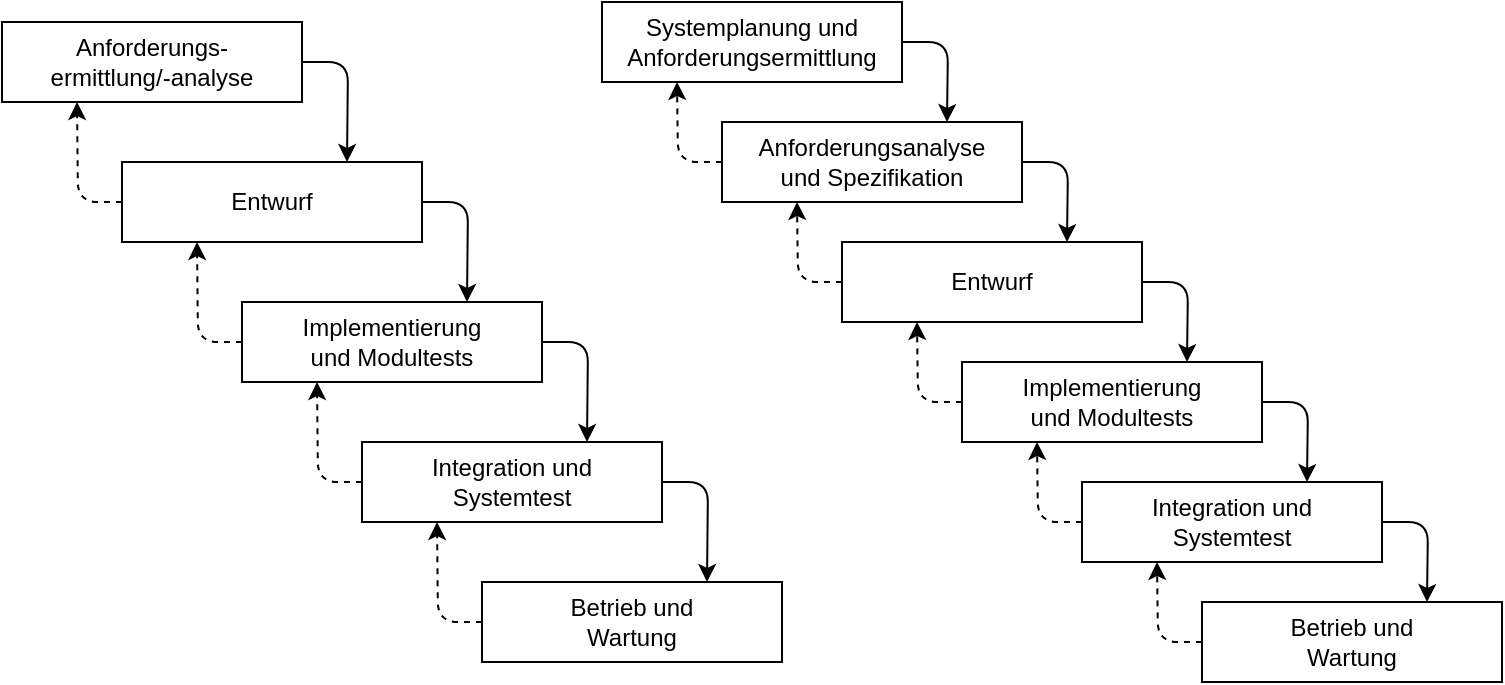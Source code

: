 <mxfile version="13.9.9" type="device"><diagram id="Bav0HayxuS8BjyzGA6vg" name="Seite-1"><mxGraphModel dx="1086" dy="637" grid="1" gridSize="10" guides="1" tooltips="1" connect="1" arrows="1" fold="1" page="1" pageScale="1" pageWidth="1169" pageHeight="827" math="0" shadow="0"><root><mxCell id="0"/><mxCell id="1" parent="0"/><mxCell id="aphpQn1tmGVZDQXE6eR_-2" value="Anforderungs-&lt;br&gt;ermittlung/-analyse" style="rounded=0;whiteSpace=wrap;html=1;" parent="1" vertex="1"><mxGeometry x="80" y="50" width="150" height="40" as="geometry"/></mxCell><mxCell id="aphpQn1tmGVZDQXE6eR_-3" value="Entwurf" style="rounded=0;whiteSpace=wrap;html=1;" parent="1" vertex="1"><mxGeometry x="140" y="120" width="150" height="40" as="geometry"/></mxCell><mxCell id="aphpQn1tmGVZDQXE6eR_-4" value="Implementierung&lt;br&gt;und Modultests" style="rounded=0;whiteSpace=wrap;html=1;" parent="1" vertex="1"><mxGeometry x="200" y="190" width="150" height="40" as="geometry"/></mxCell><mxCell id="aphpQn1tmGVZDQXE6eR_-5" value="Integration und&lt;br&gt;Systemtest" style="rounded=0;whiteSpace=wrap;html=1;" parent="1" vertex="1"><mxGeometry x="260" y="260" width="150" height="40" as="geometry"/></mxCell><mxCell id="aphpQn1tmGVZDQXE6eR_-6" value="Betrieb und &lt;br&gt;Wartung" style="rounded=0;whiteSpace=wrap;html=1;" parent="1" vertex="1"><mxGeometry x="320" y="330" width="150" height="40" as="geometry"/></mxCell><mxCell id="aphpQn1tmGVZDQXE6eR_-8" value="" style="endArrow=classic;html=1;entryX=0.75;entryY=0;entryDx=0;entryDy=0;exitX=1;exitY=0.5;exitDx=0;exitDy=0;" parent="1" source="aphpQn1tmGVZDQXE6eR_-2" target="aphpQn1tmGVZDQXE6eR_-3" edge="1"><mxGeometry width="50" height="50" relative="1" as="geometry"><mxPoint x="290" y="40" as="sourcePoint"/><mxPoint x="275" y="110" as="targetPoint"/><Array as="points"><mxPoint x="253" y="70"/></Array></mxGeometry></mxCell><mxCell id="aphpQn1tmGVZDQXE6eR_-9" value="" style="endArrow=classic;html=1;exitX=1;exitY=0.5;exitDx=0;exitDy=0;entryX=0.75;entryY=0;entryDx=0;entryDy=0;" parent="1" source="aphpQn1tmGVZDQXE6eR_-5" target="aphpQn1tmGVZDQXE6eR_-6" edge="1"><mxGeometry width="50" height="50" relative="1" as="geometry"><mxPoint x="290" y="30" as="sourcePoint"/><mxPoint x="315" y="70" as="targetPoint"/><Array as="points"><mxPoint x="433" y="280"/></Array></mxGeometry></mxCell><mxCell id="aphpQn1tmGVZDQXE6eR_-10" value="" style="endArrow=classic;html=1;exitX=1;exitY=0.5;exitDx=0;exitDy=0;entryX=0.75;entryY=0;entryDx=0;entryDy=0;" parent="1" source="aphpQn1tmGVZDQXE6eR_-3" target="aphpQn1tmGVZDQXE6eR_-4" edge="1"><mxGeometry width="50" height="50" relative="1" as="geometry"><mxPoint x="380" y="100" as="sourcePoint"/><mxPoint x="400" y="150" as="targetPoint"/><Array as="points"><mxPoint x="313" y="140"/></Array></mxGeometry></mxCell><mxCell id="aphpQn1tmGVZDQXE6eR_-11" value="" style="endArrow=classic;html=1;exitX=1;exitY=0.5;exitDx=0;exitDy=0;entryX=0.75;entryY=0;entryDx=0;entryDy=0;" parent="1" source="aphpQn1tmGVZDQXE6eR_-4" target="aphpQn1tmGVZDQXE6eR_-5" edge="1"><mxGeometry width="50" height="50" relative="1" as="geometry"><mxPoint x="490" y="140" as="sourcePoint"/><mxPoint x="390" y="190" as="targetPoint"/><Array as="points"><mxPoint x="373" y="210"/></Array></mxGeometry></mxCell><mxCell id="aphpQn1tmGVZDQXE6eR_-13" value="" style="endArrow=classic;html=1;dashed=1;entryX=0.25;entryY=1;entryDx=0;entryDy=0;exitX=0;exitY=0.5;exitDx=0;exitDy=0;" parent="1" source="aphpQn1tmGVZDQXE6eR_-3" target="aphpQn1tmGVZDQXE6eR_-2" edge="1"><mxGeometry width="50" height="50" relative="1" as="geometry"><mxPoint x="350" y="180" as="sourcePoint"/><mxPoint x="400" y="130" as="targetPoint"/><Array as="points"><mxPoint x="118" y="140"/></Array></mxGeometry></mxCell><mxCell id="aphpQn1tmGVZDQXE6eR_-14" value="" style="endArrow=classic;html=1;dashed=1;exitX=0;exitY=0.5;exitDx=0;exitDy=0;entryX=0.25;entryY=1;entryDx=0;entryDy=0;" parent="1" source="aphpQn1tmGVZDQXE6eR_-4" target="aphpQn1tmGVZDQXE6eR_-3" edge="1"><mxGeometry width="50" height="50" relative="1" as="geometry"><mxPoint x="130" y="180" as="sourcePoint"/><mxPoint x="180" y="130" as="targetPoint"/><Array as="points"><mxPoint x="178" y="210"/></Array></mxGeometry></mxCell><mxCell id="aphpQn1tmGVZDQXE6eR_-15" value="" style="endArrow=classic;html=1;dashed=1;entryX=0.25;entryY=1;entryDx=0;entryDy=0;exitX=0;exitY=0.5;exitDx=0;exitDy=0;" parent="1" source="aphpQn1tmGVZDQXE6eR_-5" target="aphpQn1tmGVZDQXE6eR_-4" edge="1"><mxGeometry width="50" height="50" relative="1" as="geometry"><mxPoint x="130" y="180" as="sourcePoint"/><mxPoint x="180" y="130" as="targetPoint"/><Array as="points"><mxPoint x="238" y="280"/></Array></mxGeometry></mxCell><mxCell id="aphpQn1tmGVZDQXE6eR_-16" value="" style="endArrow=classic;html=1;dashed=1;exitX=0;exitY=0.5;exitDx=0;exitDy=0;entryX=0.25;entryY=1;entryDx=0;entryDy=0;" parent="1" source="aphpQn1tmGVZDQXE6eR_-6" target="aphpQn1tmGVZDQXE6eR_-5" edge="1"><mxGeometry width="50" height="50" relative="1" as="geometry"><mxPoint x="370" y="260" as="sourcePoint"/><mxPoint x="420" y="210" as="targetPoint"/><Array as="points"><mxPoint x="298" y="350"/></Array></mxGeometry></mxCell><mxCell id="4TelHEVLwCn2WfHx09Ro-1" value="Systemplanung und Anforderungsermittlung" style="rounded=0;whiteSpace=wrap;html=1;" parent="1" vertex="1"><mxGeometry x="380" y="40" width="150" height="40" as="geometry"/></mxCell><mxCell id="4TelHEVLwCn2WfHx09Ro-2" value="Anforderungsanalyse&lt;br&gt;und Spezifikation" style="rounded=0;whiteSpace=wrap;html=1;" parent="1" vertex="1"><mxGeometry x="440" y="100" width="150" height="40" as="geometry"/></mxCell><mxCell id="4TelHEVLwCn2WfHx09Ro-3" value="Entwurf" style="rounded=0;whiteSpace=wrap;html=1;" parent="1" vertex="1"><mxGeometry x="500" y="160" width="150" height="40" as="geometry"/></mxCell><mxCell id="4TelHEVLwCn2WfHx09Ro-4" value="Implementierung&lt;br&gt;und Modultests" style="rounded=0;whiteSpace=wrap;html=1;" parent="1" vertex="1"><mxGeometry x="560" y="220" width="150" height="40" as="geometry"/></mxCell><mxCell id="4TelHEVLwCn2WfHx09Ro-5" value="Integration und&lt;br&gt;Systemtest" style="rounded=0;whiteSpace=wrap;html=1;" parent="1" vertex="1"><mxGeometry x="620" y="280" width="150" height="40" as="geometry"/></mxCell><mxCell id="4TelHEVLwCn2WfHx09Ro-6" value="Betrieb und &lt;br&gt;Wartung" style="rounded=0;whiteSpace=wrap;html=1;" parent="1" vertex="1"><mxGeometry x="680" y="340" width="150" height="40" as="geometry"/></mxCell><mxCell id="4TelHEVLwCn2WfHx09Ro-7" value="" style="endArrow=classic;html=1;exitX=1;exitY=0.5;exitDx=0;exitDy=0;entryX=0.75;entryY=0;entryDx=0;entryDy=0;" parent="1" source="4TelHEVLwCn2WfHx09Ro-1" target="4TelHEVLwCn2WfHx09Ro-2" edge="1"><mxGeometry width="50" height="50" relative="1" as="geometry"><mxPoint x="730" y="230" as="sourcePoint"/><mxPoint x="780" y="180" as="targetPoint"/><Array as="points"><mxPoint x="553" y="60"/></Array></mxGeometry></mxCell><mxCell id="4TelHEVLwCn2WfHx09Ro-8" value="" style="endArrow=classic;html=1;entryX=0.75;entryY=0;entryDx=0;entryDy=0;exitX=1;exitY=0.5;exitDx=0;exitDy=0;" parent="1" source="4TelHEVLwCn2WfHx09Ro-2" target="4TelHEVLwCn2WfHx09Ro-3" edge="1"><mxGeometry width="50" height="50" relative="1" as="geometry"><mxPoint x="670" y="90" as="sourcePoint"/><mxPoint x="655" y="160" as="targetPoint"/><Array as="points"><mxPoint x="613" y="120"/></Array></mxGeometry></mxCell><mxCell id="4TelHEVLwCn2WfHx09Ro-9" value="" style="endArrow=classic;html=1;exitX=1;exitY=0.5;exitDx=0;exitDy=0;entryX=0.75;entryY=0;entryDx=0;entryDy=0;" parent="1" source="4TelHEVLwCn2WfHx09Ro-5" target="4TelHEVLwCn2WfHx09Ro-6" edge="1"><mxGeometry width="50" height="50" relative="1" as="geometry"><mxPoint x="670" y="80" as="sourcePoint"/><mxPoint x="695" y="120" as="targetPoint"/><Array as="points"><mxPoint x="793" y="300"/></Array></mxGeometry></mxCell><mxCell id="4TelHEVLwCn2WfHx09Ro-10" value="" style="endArrow=classic;html=1;exitX=1;exitY=0.5;exitDx=0;exitDy=0;entryX=0.75;entryY=0;entryDx=0;entryDy=0;" parent="1" source="4TelHEVLwCn2WfHx09Ro-3" target="4TelHEVLwCn2WfHx09Ro-4" edge="1"><mxGeometry width="50" height="50" relative="1" as="geometry"><mxPoint x="760" y="150" as="sourcePoint"/><mxPoint x="780" y="200" as="targetPoint"/><Array as="points"><mxPoint x="673" y="180"/></Array></mxGeometry></mxCell><mxCell id="4TelHEVLwCn2WfHx09Ro-11" value="" style="endArrow=classic;html=1;exitX=1;exitY=0.5;exitDx=0;exitDy=0;entryX=0.75;entryY=0;entryDx=0;entryDy=0;" parent="1" source="4TelHEVLwCn2WfHx09Ro-4" target="4TelHEVLwCn2WfHx09Ro-5" edge="1"><mxGeometry width="50" height="50" relative="1" as="geometry"><mxPoint x="870" y="190" as="sourcePoint"/><mxPoint x="770" y="240" as="targetPoint"/><Array as="points"><mxPoint x="733" y="240"/></Array></mxGeometry></mxCell><mxCell id="4TelHEVLwCn2WfHx09Ro-12" value="" style="endArrow=classic;html=1;exitX=0;exitY=0.5;exitDx=0;exitDy=0;entryX=0.25;entryY=1;entryDx=0;entryDy=0;dashed=1;" parent="1" source="4TelHEVLwCn2WfHx09Ro-2" target="4TelHEVLwCn2WfHx09Ro-1" edge="1"><mxGeometry width="50" height="50" relative="1" as="geometry"><mxPoint x="580" y="61" as="sourcePoint"/><mxPoint x="605" y="101" as="targetPoint"/><Array as="points"><mxPoint x="418" y="120"/></Array></mxGeometry></mxCell><mxCell id="4TelHEVLwCn2WfHx09Ro-13" value="" style="endArrow=classic;html=1;dashed=1;entryX=0.25;entryY=1;entryDx=0;entryDy=0;exitX=0;exitY=0.5;exitDx=0;exitDy=0;" parent="1" source="4TelHEVLwCn2WfHx09Ro-3" target="4TelHEVLwCn2WfHx09Ro-2" edge="1"><mxGeometry width="50" height="50" relative="1" as="geometry"><mxPoint x="730" y="230" as="sourcePoint"/><mxPoint x="780" y="180" as="targetPoint"/><Array as="points"><mxPoint x="478" y="180"/></Array></mxGeometry></mxCell><mxCell id="4TelHEVLwCn2WfHx09Ro-14" value="" style="endArrow=classic;html=1;dashed=1;exitX=0;exitY=0.5;exitDx=0;exitDy=0;entryX=0.25;entryY=1;entryDx=0;entryDy=0;" parent="1" source="4TelHEVLwCn2WfHx09Ro-4" target="4TelHEVLwCn2WfHx09Ro-3" edge="1"><mxGeometry width="50" height="50" relative="1" as="geometry"><mxPoint x="510" y="230" as="sourcePoint"/><mxPoint x="560" y="180" as="targetPoint"/><Array as="points"><mxPoint x="538" y="240"/></Array></mxGeometry></mxCell><mxCell id="4TelHEVLwCn2WfHx09Ro-15" value="" style="endArrow=classic;html=1;dashed=1;entryX=0.25;entryY=1;entryDx=0;entryDy=0;exitX=0;exitY=0.5;exitDx=0;exitDy=0;" parent="1" source="4TelHEVLwCn2WfHx09Ro-5" target="4TelHEVLwCn2WfHx09Ro-4" edge="1"><mxGeometry width="50" height="50" relative="1" as="geometry"><mxPoint x="510" y="230" as="sourcePoint"/><mxPoint x="560" y="180" as="targetPoint"/><Array as="points"><mxPoint x="598" y="300"/></Array></mxGeometry></mxCell><mxCell id="4TelHEVLwCn2WfHx09Ro-16" value="" style="endArrow=classic;html=1;dashed=1;exitX=0;exitY=0.5;exitDx=0;exitDy=0;entryX=0.25;entryY=1;entryDx=0;entryDy=0;" parent="1" source="4TelHEVLwCn2WfHx09Ro-6" target="4TelHEVLwCn2WfHx09Ro-5" edge="1"><mxGeometry width="50" height="50" relative="1" as="geometry"><mxPoint x="750" y="310" as="sourcePoint"/><mxPoint x="800" y="260" as="targetPoint"/><Array as="points"><mxPoint x="658" y="360"/></Array></mxGeometry></mxCell></root></mxGraphModel></diagram></mxfile>